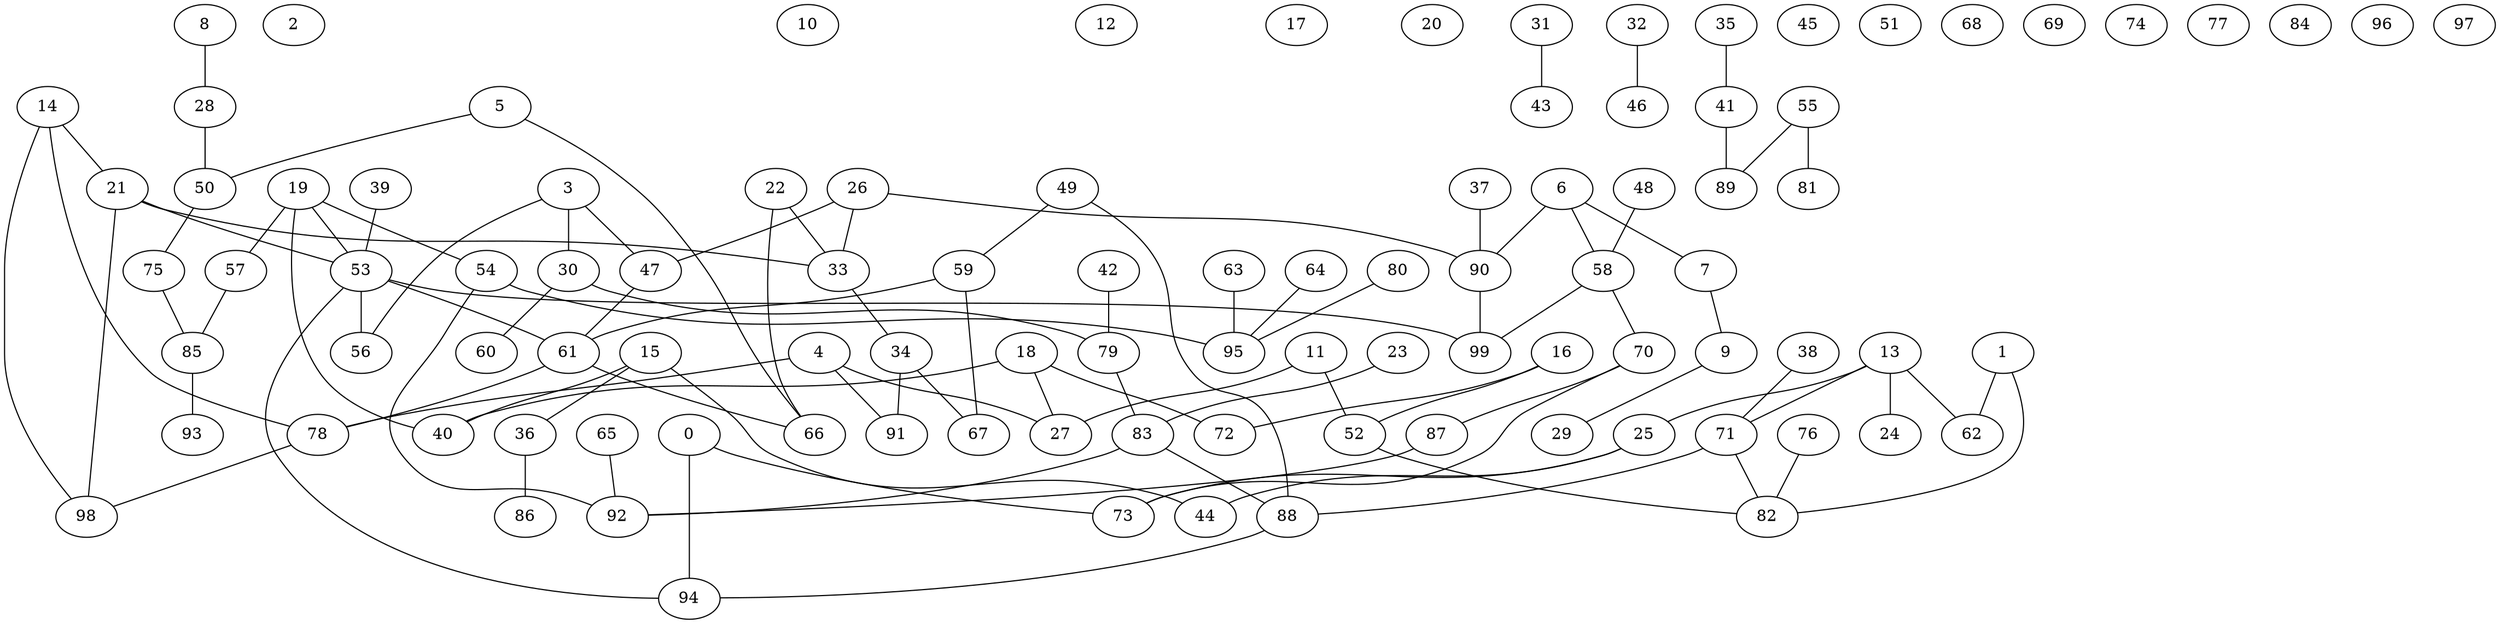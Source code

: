 graph {
  0;
  1;
  2;
  3;
  4;
  5;
  6;
  7;
  8;
  9;
  10;
  11;
  12;
  13;
  14;
  15;
  16;
  17;
  18;
  19;
  20;
  21;
  22;
  23;
  24;
  25;
  26;
  27;
  28;
  29;
  30;
  31;
  32;
  33;
  34;
  35;
  36;
  37;
  38;
  39;
  40;
  41;
  42;
  43;
  44;
  45;
  46;
  47;
  48;
  49;
  50;
  51;
  52;
  53;
  54;
  55;
  56;
  57;
  58;
  59;
  60;
  61;
  62;
  63;
  64;
  65;
  66;
  67;
  68;
  69;
  70;
  71;
  72;
  73;
  74;
  75;
  76;
  77;
  78;
  79;
  80;
  81;
  82;
  83;
  84;
  85;
  86;
  87;
  88;
  89;
  90;
  91;
  92;
  93;
  94;
  95;
  96;
  97;
  98;
  99;
  0 -- 73;
  0 -- 94;
  1 -- 82;
  1 -- 62;
  3 -- 56;
  3 -- 30;
  3 -- 47;
  4 -- 91;
  4 -- 27;
  4 -- 78;
  5 -- 50;
  5 -- 66;
  6 -- 7;
  6 -- 58;
  6 -- 90;
  7 -- 9;
  8 -- 28;
  9 -- 29;
  11 -- 52;
  11 -- 27;
  13 -- 71;
  13 -- 24;
  13 -- 25;
  13 -- 62;
  14 -- 98;
  14 -- 21;
  14 -- 78;
  15 -- 36;
  15 -- 40;
  15 -- 44;
  16 -- 52;
  16 -- 72;
  18 -- 40;
  18 -- 72;
  18 -- 27;
  19 -- 53;
  19 -- 54;
  19 -- 40;
  19 -- 57;
  21 -- 33;
  21 -- 98;
  21 -- 53;
  22 -- 33;
  22 -- 66;
  23 -- 83;
  25 -- 73;
  25 -- 44;
  26 -- 33;
  26 -- 90;
  26 -- 47;
  28 -- 50;
  30 -- 60;
  30 -- 79;
  31 -- 43;
  32 -- 46;
  33 -- 34;
  34 -- 67;
  34 -- 91;
  35 -- 41;
  36 -- 86;
  37 -- 90;
  38 -- 71;
  39 -- 53;
  41 -- 89;
  42 -- 79;
  47 -- 61;
  48 -- 58;
  49 -- 88;
  49 -- 59;
  50 -- 75;
  52 -- 82;
  53 -- 99;
  53 -- 56;
  53 -- 61;
  53 -- 94;
  54 -- 92;
  54 -- 95;
  55 -- 81;
  55 -- 89;
  57 -- 85;
  58 -- 99;
  58 -- 70;
  59 -- 67;
  59 -- 61;
  61 -- 66;
  61 -- 78;
  63 -- 95;
  64 -- 95;
  65 -- 92;
  70 -- 87;
  70 -- 73;
  71 -- 82;
  71 -- 88;
  75 -- 85;
  76 -- 82;
  78 -- 98;
  79 -- 83;
  80 -- 95;
  83 -- 88;
  83 -- 92;
  85 -- 93;
  87 -- 92;
  88 -- 94;
  90 -- 99;
}